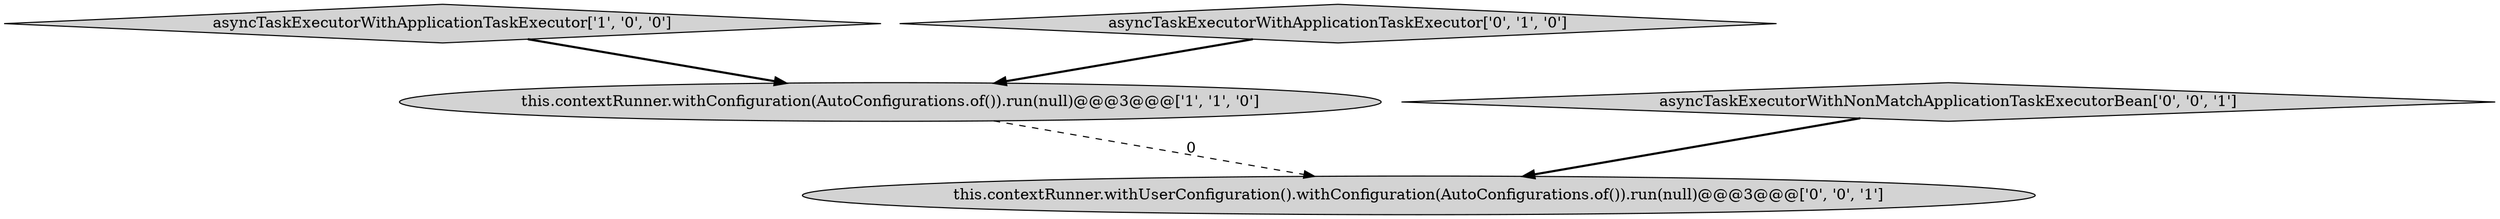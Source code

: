 digraph {
4 [style = filled, label = "this.contextRunner.withUserConfiguration().withConfiguration(AutoConfigurations.of()).run(null)@@@3@@@['0', '0', '1']", fillcolor = lightgray, shape = ellipse image = "AAA0AAABBB3BBB"];
1 [style = filled, label = "this.contextRunner.withConfiguration(AutoConfigurations.of()).run(null)@@@3@@@['1', '1', '0']", fillcolor = lightgray, shape = ellipse image = "AAA0AAABBB1BBB"];
0 [style = filled, label = "asyncTaskExecutorWithApplicationTaskExecutor['1', '0', '0']", fillcolor = lightgray, shape = diamond image = "AAA0AAABBB1BBB"];
3 [style = filled, label = "asyncTaskExecutorWithNonMatchApplicationTaskExecutorBean['0', '0', '1']", fillcolor = lightgray, shape = diamond image = "AAA0AAABBB3BBB"];
2 [style = filled, label = "asyncTaskExecutorWithApplicationTaskExecutor['0', '1', '0']", fillcolor = lightgray, shape = diamond image = "AAA0AAABBB2BBB"];
1->4 [style = dashed, label="0"];
3->4 [style = bold, label=""];
0->1 [style = bold, label=""];
2->1 [style = bold, label=""];
}
